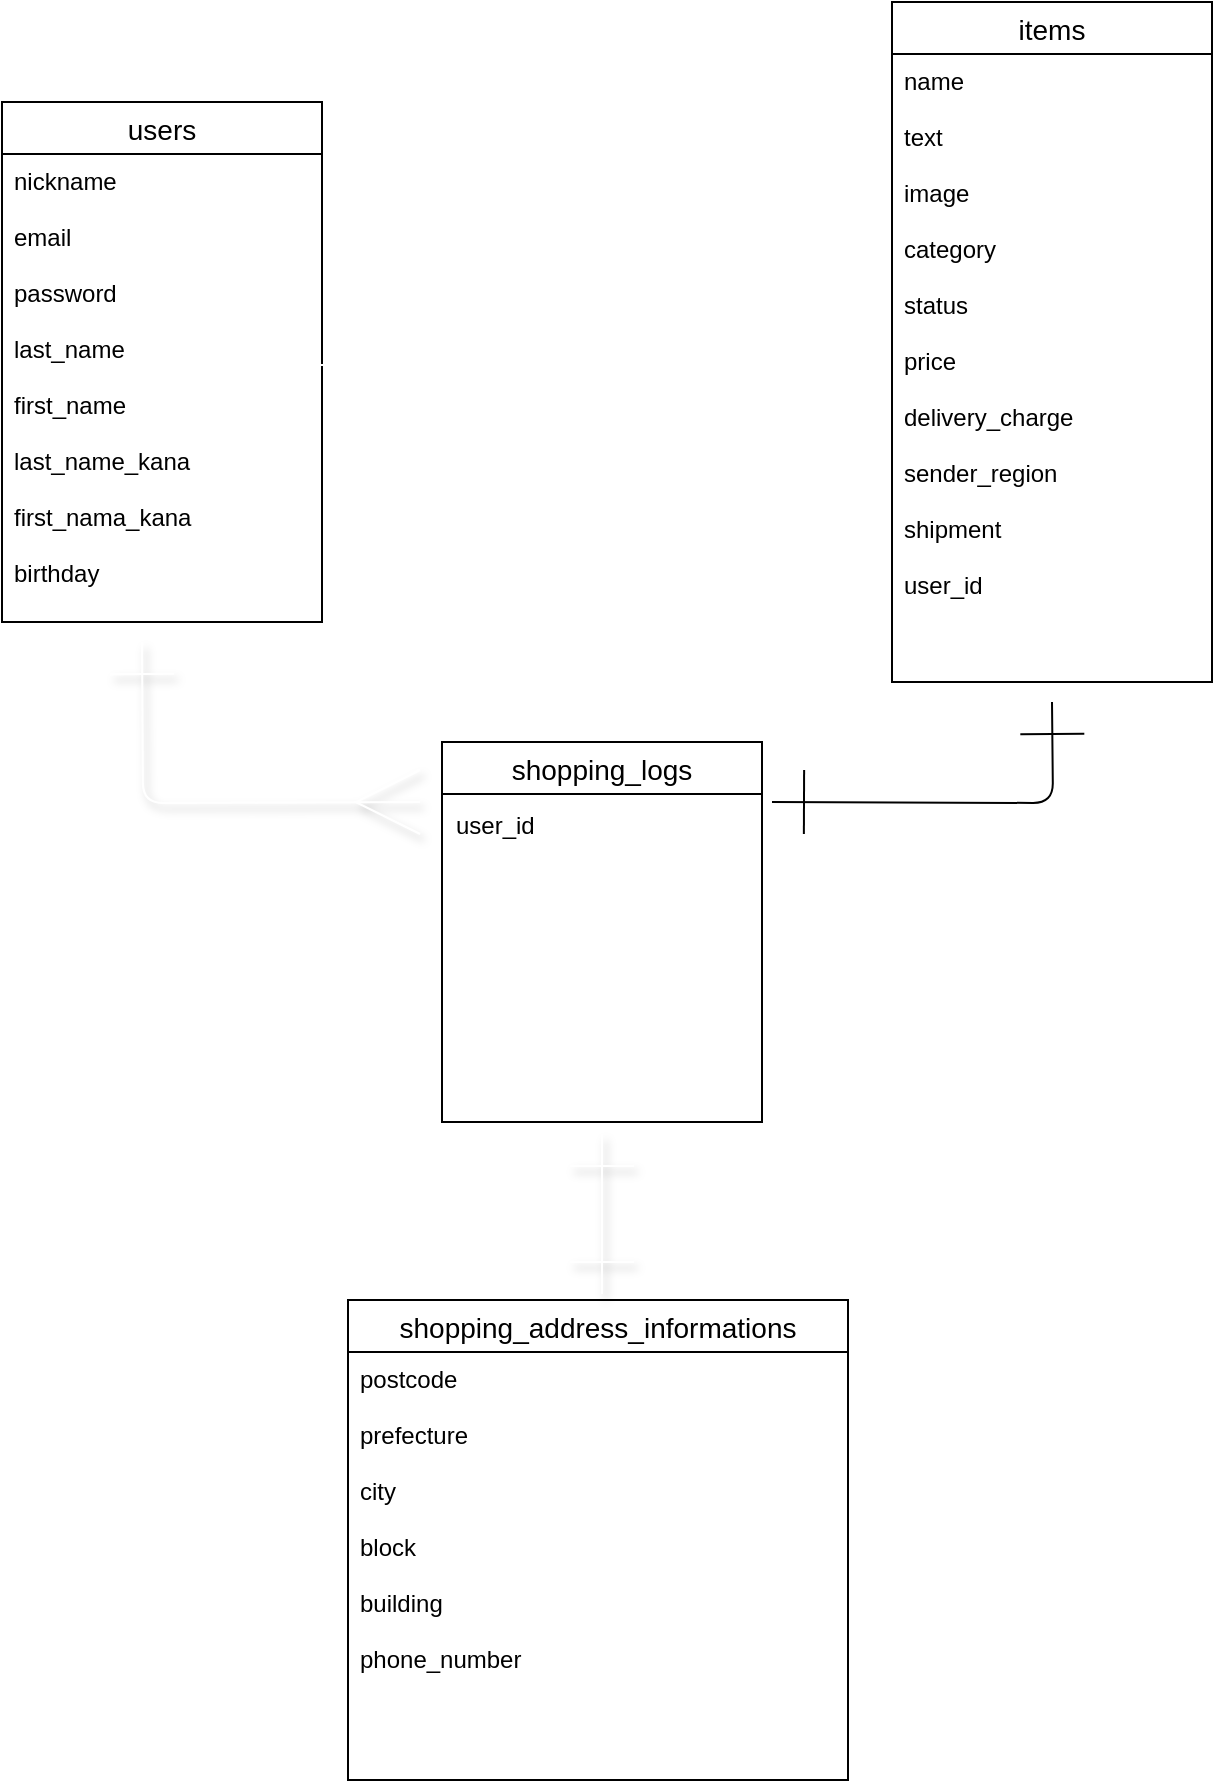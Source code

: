 <mxfile>
    <diagram id="pzn2vEGZxCHpnWMabLtu" name="ページ1">
        <mxGraphModel dx="696" dy="612" grid="1" gridSize="10" guides="1" tooltips="1" connect="1" arrows="1" fold="1" page="1" pageScale="1" pageWidth="827" pageHeight="1169" math="0" shadow="0">
            <root>
                <mxCell id="0"/>
                <mxCell id="1" parent="0"/>
                <mxCell id="2" value="users" style="swimlane;fontStyle=0;childLayout=stackLayout;horizontal=1;startSize=26;horizontalStack=0;resizeParent=1;resizeParentMax=0;resizeLast=0;collapsible=1;marginBottom=0;align=center;fontSize=14;" vertex="1" parent="1">
                    <mxGeometry x="80" y="80" width="160" height="260" as="geometry"/>
                </mxCell>
                <mxCell id="3" value="nickname&#10;&#10;email&#10;&#10;password&#10;&#10;last_name&#10;&#10;first_name&#10;&#10;last_name_kana&#10;&#10;first_nama_kana&#10;&#10;birthday" style="text;strokeColor=none;fillColor=none;spacingLeft=4;spacingRight=4;overflow=hidden;rotatable=0;points=[[0,0.5],[1,0.5]];portConstraint=eastwest;fontSize=12;" vertex="1" parent="2">
                    <mxGeometry y="26" width="160" height="234" as="geometry"/>
                </mxCell>
                <mxCell id="6" value="items" style="swimlane;fontStyle=0;childLayout=stackLayout;horizontal=1;startSize=26;horizontalStack=0;resizeParent=1;resizeParentMax=0;resizeLast=0;collapsible=1;marginBottom=0;align=center;fontSize=14;" vertex="1" parent="1">
                    <mxGeometry x="525" y="30" width="160" height="340" as="geometry"/>
                </mxCell>
                <mxCell id="7" value="name&#10;&#10;text&#10;&#10;image&#10;&#10;category&#10;&#10;status&#10;&#10;price&#10;&#10;delivery_charge&#10;&#10;sender_region&#10;&#10;shipment&#10;&#10;user_id&#10;" style="text;strokeColor=none;fillColor=none;spacingLeft=4;spacingRight=4;overflow=hidden;rotatable=0;points=[[0,0.5],[1,0.5]];portConstraint=eastwest;fontSize=12;" vertex="1" parent="6">
                    <mxGeometry y="26" width="160" height="314" as="geometry"/>
                </mxCell>
                <mxCell id="22" value="shopping_address_informations" style="swimlane;fontStyle=0;childLayout=stackLayout;horizontal=1;startSize=26;horizontalStack=0;resizeParent=1;resizeParentMax=0;resizeLast=0;collapsible=1;marginBottom=0;align=center;fontSize=14;" vertex="1" parent="1">
                    <mxGeometry x="253" y="679" width="250" height="240" as="geometry"/>
                </mxCell>
                <mxCell id="23" value="postcode&#10;&#10;prefecture&#10;&#10;city&#10;&#10;block&#10;&#10;building&#10;&#10;phone_number" style="text;strokeColor=none;fillColor=none;spacingLeft=4;spacingRight=4;overflow=hidden;rotatable=0;points=[[0,0.5],[1,0.5]];portConstraint=eastwest;fontSize=12;" vertex="1" parent="22">
                    <mxGeometry y="26" width="250" height="214" as="geometry"/>
                </mxCell>
                <mxCell id="31" style="edgeStyle=orthogonalEdgeStyle;html=1;strokeWidth=1;startArrow=ERone;startFill=0;endArrow=ERone;endFill=0;startSize=30;endSize=30;elbow=vertical;" edge="1" parent="1">
                    <mxGeometry relative="1" as="geometry">
                        <mxPoint x="605" y="380" as="targetPoint"/>
                        <mxPoint x="465" y="430.0" as="sourcePoint"/>
                    </mxGeometry>
                </mxCell>
                <mxCell id="32" style="edgeStyle=orthogonalEdgeStyle;html=1;strokeColor=#FFFFFF;strokeWidth=1;startArrow=ERmany;startFill=0;endArrow=ERone;endFill=0;startSize=30;endSize=30;elbow=vertical;shadow=1;" edge="1" parent="1">
                    <mxGeometry relative="1" as="geometry">
                        <mxPoint x="150" y="350" as="targetPoint"/>
                        <mxPoint x="289" y="430.0" as="sourcePoint"/>
                    </mxGeometry>
                </mxCell>
                <mxCell id="33" style="edgeStyle=none;html=1;shadow=1;strokeColor=#FFFFFF;strokeWidth=1;startArrow=ERone;startFill=0;endArrow=ERone;endFill=0;startSize=30;endSize=30;elbow=vertical;" edge="1" parent="1">
                    <mxGeometry relative="1" as="geometry">
                        <mxPoint x="380" y="676" as="targetPoint"/>
                        <mxPoint x="380" y="596" as="sourcePoint"/>
                    </mxGeometry>
                </mxCell>
                <mxCell id="24" value="shopping_logs" style="swimlane;fontStyle=0;childLayout=stackLayout;horizontal=1;startSize=26;horizontalStack=0;resizeParent=1;resizeParentMax=0;resizeLast=0;collapsible=1;marginBottom=0;align=center;fontSize=14;" vertex="1" parent="1">
                    <mxGeometry x="300" y="400" width="160" height="190" as="geometry"/>
                </mxCell>
                <mxCell id="29" style="edgeStyle=none;html=1;entryX=-0.012;entryY=0.413;entryDx=0;entryDy=0;entryPerimeter=0;endArrow=ERmany;endFill=0;strokeWidth=1;fillColor=#f5f5f5;strokeColor=#FFFFFF;startArrow=ERone;startFill=0;endSize=30;startSize=30;" edge="1" parent="1">
                    <mxGeometry relative="1" as="geometry">
                        <mxPoint x="239" y="211.454" as="sourcePoint"/>
                        <mxPoint x="517.08" y="213.032" as="targetPoint"/>
                    </mxGeometry>
                </mxCell>
                <mxCell id="35" value="user_id" style="text;strokeColor=none;fillColor=none;spacingLeft=4;spacingRight=4;overflow=hidden;rotatable=0;points=[[0,0.5],[1,0.5]];portConstraint=eastwest;fontSize=12;" vertex="1" parent="1">
                    <mxGeometry x="301" y="428" width="160" height="162" as="geometry"/>
                </mxCell>
            </root>
        </mxGraphModel>
    </diagram>
</mxfile>